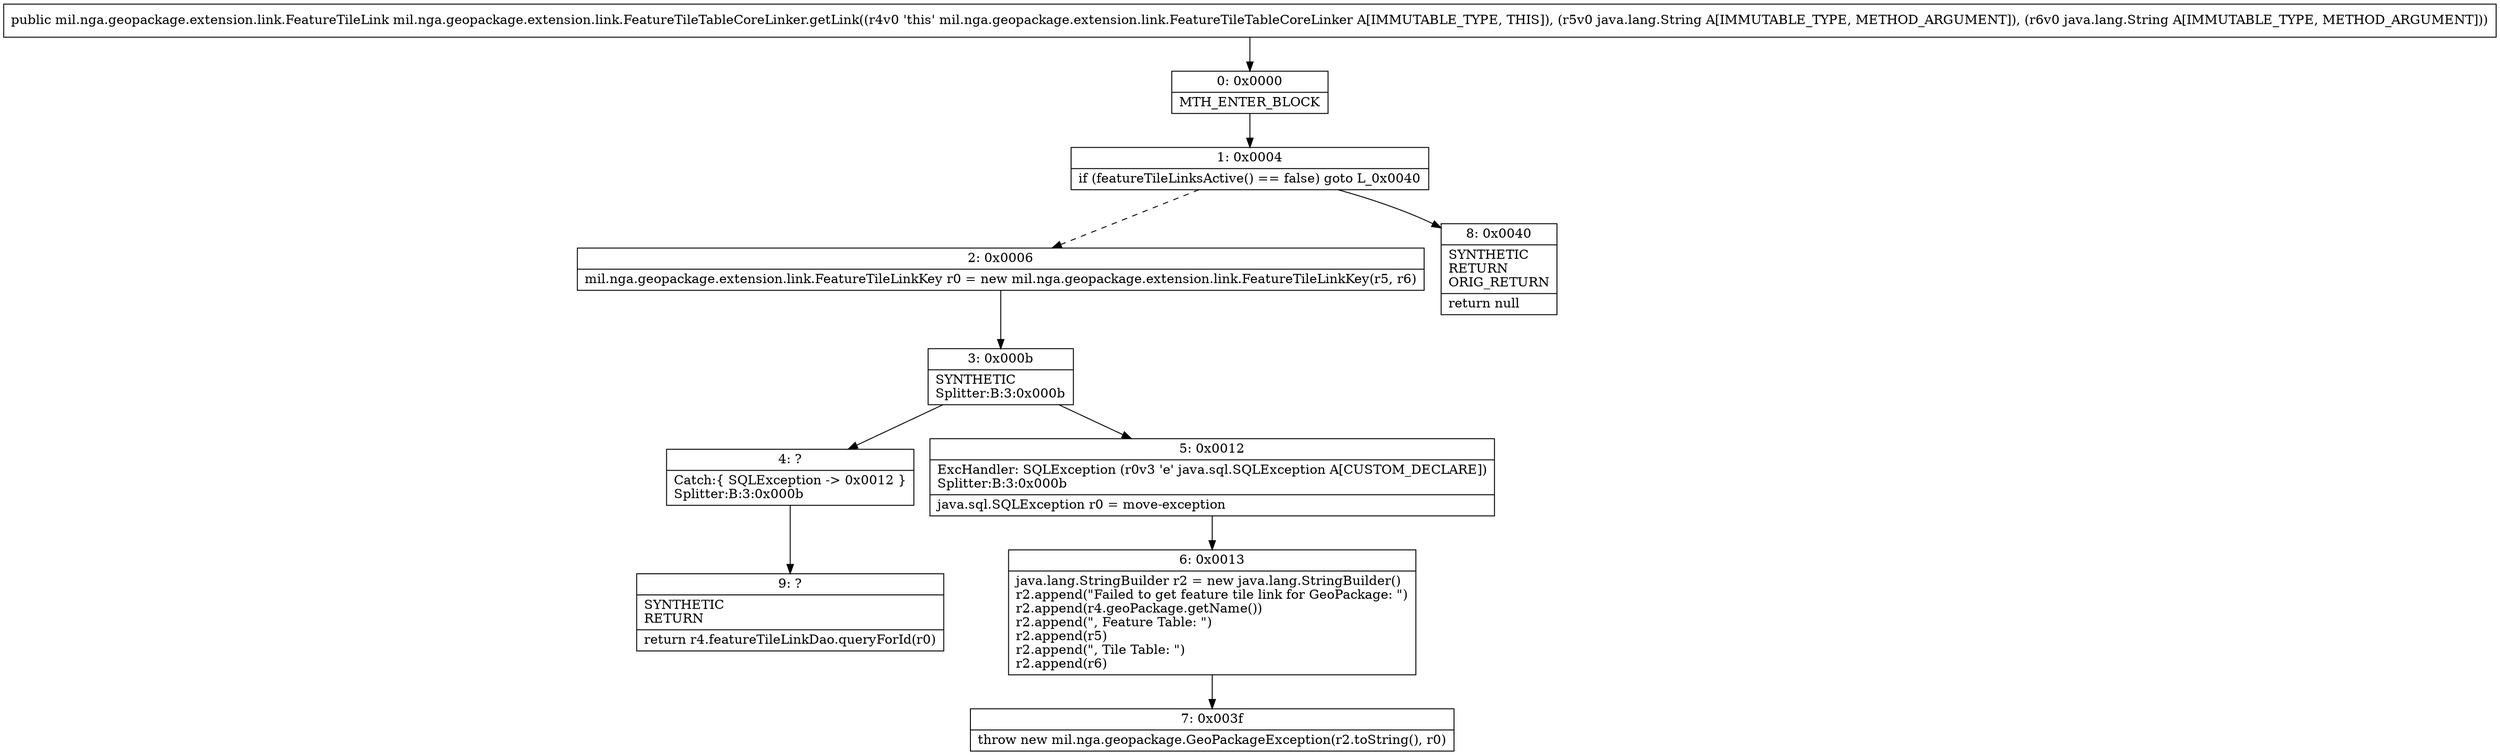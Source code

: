 digraph "CFG formil.nga.geopackage.extension.link.FeatureTileTableCoreLinker.getLink(Ljava\/lang\/String;Ljava\/lang\/String;)Lmil\/nga\/geopackage\/extension\/link\/FeatureTileLink;" {
Node_0 [shape=record,label="{0\:\ 0x0000|MTH_ENTER_BLOCK\l}"];
Node_1 [shape=record,label="{1\:\ 0x0004|if (featureTileLinksActive() == false) goto L_0x0040\l}"];
Node_2 [shape=record,label="{2\:\ 0x0006|mil.nga.geopackage.extension.link.FeatureTileLinkKey r0 = new mil.nga.geopackage.extension.link.FeatureTileLinkKey(r5, r6)\l}"];
Node_3 [shape=record,label="{3\:\ 0x000b|SYNTHETIC\lSplitter:B:3:0x000b\l}"];
Node_4 [shape=record,label="{4\:\ ?|Catch:\{ SQLException \-\> 0x0012 \}\lSplitter:B:3:0x000b\l}"];
Node_5 [shape=record,label="{5\:\ 0x0012|ExcHandler: SQLException (r0v3 'e' java.sql.SQLException A[CUSTOM_DECLARE])\lSplitter:B:3:0x000b\l|java.sql.SQLException r0 = move\-exception\l}"];
Node_6 [shape=record,label="{6\:\ 0x0013|java.lang.StringBuilder r2 = new java.lang.StringBuilder()\lr2.append(\"Failed to get feature tile link for GeoPackage: \")\lr2.append(r4.geoPackage.getName())\lr2.append(\", Feature Table: \")\lr2.append(r5)\lr2.append(\", Tile Table: \")\lr2.append(r6)\l}"];
Node_7 [shape=record,label="{7\:\ 0x003f|throw new mil.nga.geopackage.GeoPackageException(r2.toString(), r0)\l}"];
Node_8 [shape=record,label="{8\:\ 0x0040|SYNTHETIC\lRETURN\lORIG_RETURN\l|return null\l}"];
Node_9 [shape=record,label="{9\:\ ?|SYNTHETIC\lRETURN\l|return r4.featureTileLinkDao.queryForId(r0)\l}"];
MethodNode[shape=record,label="{public mil.nga.geopackage.extension.link.FeatureTileLink mil.nga.geopackage.extension.link.FeatureTileTableCoreLinker.getLink((r4v0 'this' mil.nga.geopackage.extension.link.FeatureTileTableCoreLinker A[IMMUTABLE_TYPE, THIS]), (r5v0 java.lang.String A[IMMUTABLE_TYPE, METHOD_ARGUMENT]), (r6v0 java.lang.String A[IMMUTABLE_TYPE, METHOD_ARGUMENT])) }"];
MethodNode -> Node_0;
Node_0 -> Node_1;
Node_1 -> Node_2[style=dashed];
Node_1 -> Node_8;
Node_2 -> Node_3;
Node_3 -> Node_4;
Node_3 -> Node_5;
Node_4 -> Node_9;
Node_5 -> Node_6;
Node_6 -> Node_7;
}

